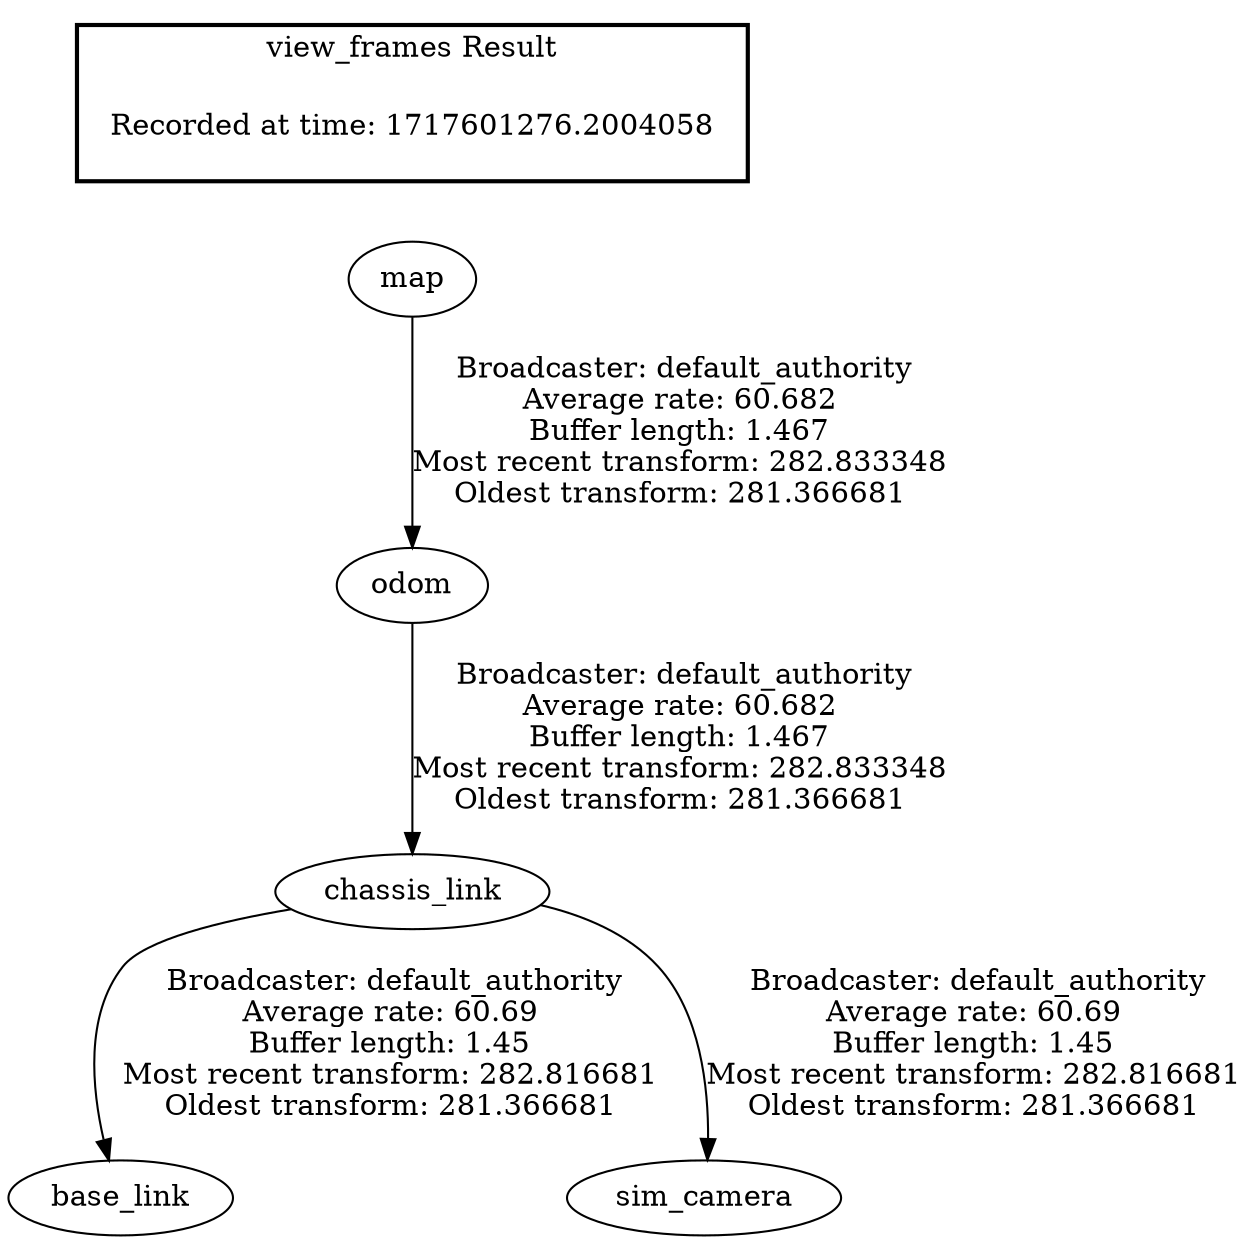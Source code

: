 digraph G {
"odom" -> "chassis_link"[label=" Broadcaster: default_authority\nAverage rate: 60.682\nBuffer length: 1.467\nMost recent transform: 282.833348\nOldest transform: 281.366681\n"];
"map" -> "odom"[label=" Broadcaster: default_authority\nAverage rate: 60.682\nBuffer length: 1.467\nMost recent transform: 282.833348\nOldest transform: 281.366681\n"];
"chassis_link" -> "base_link"[label=" Broadcaster: default_authority\nAverage rate: 60.69\nBuffer length: 1.45\nMost recent transform: 282.816681\nOldest transform: 281.366681\n"];
"chassis_link" -> "sim_camera"[label=" Broadcaster: default_authority\nAverage rate: 60.69\nBuffer length: 1.45\nMost recent transform: 282.816681\nOldest transform: 281.366681\n"];
edge [style=invis];
 subgraph cluster_legend { style=bold; color=black; label ="view_frames Result";
"Recorded at time: 1717601276.2004058"[ shape=plaintext ] ;
}->"map";
}